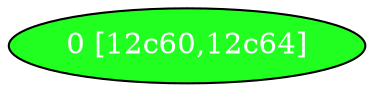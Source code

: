 diGraph libnss3{
	libnss3_0  [style=filled fillcolor="#20FF20" fontcolor="#ffffff" shape=oval label="0 [12c60,12c64]"]


}